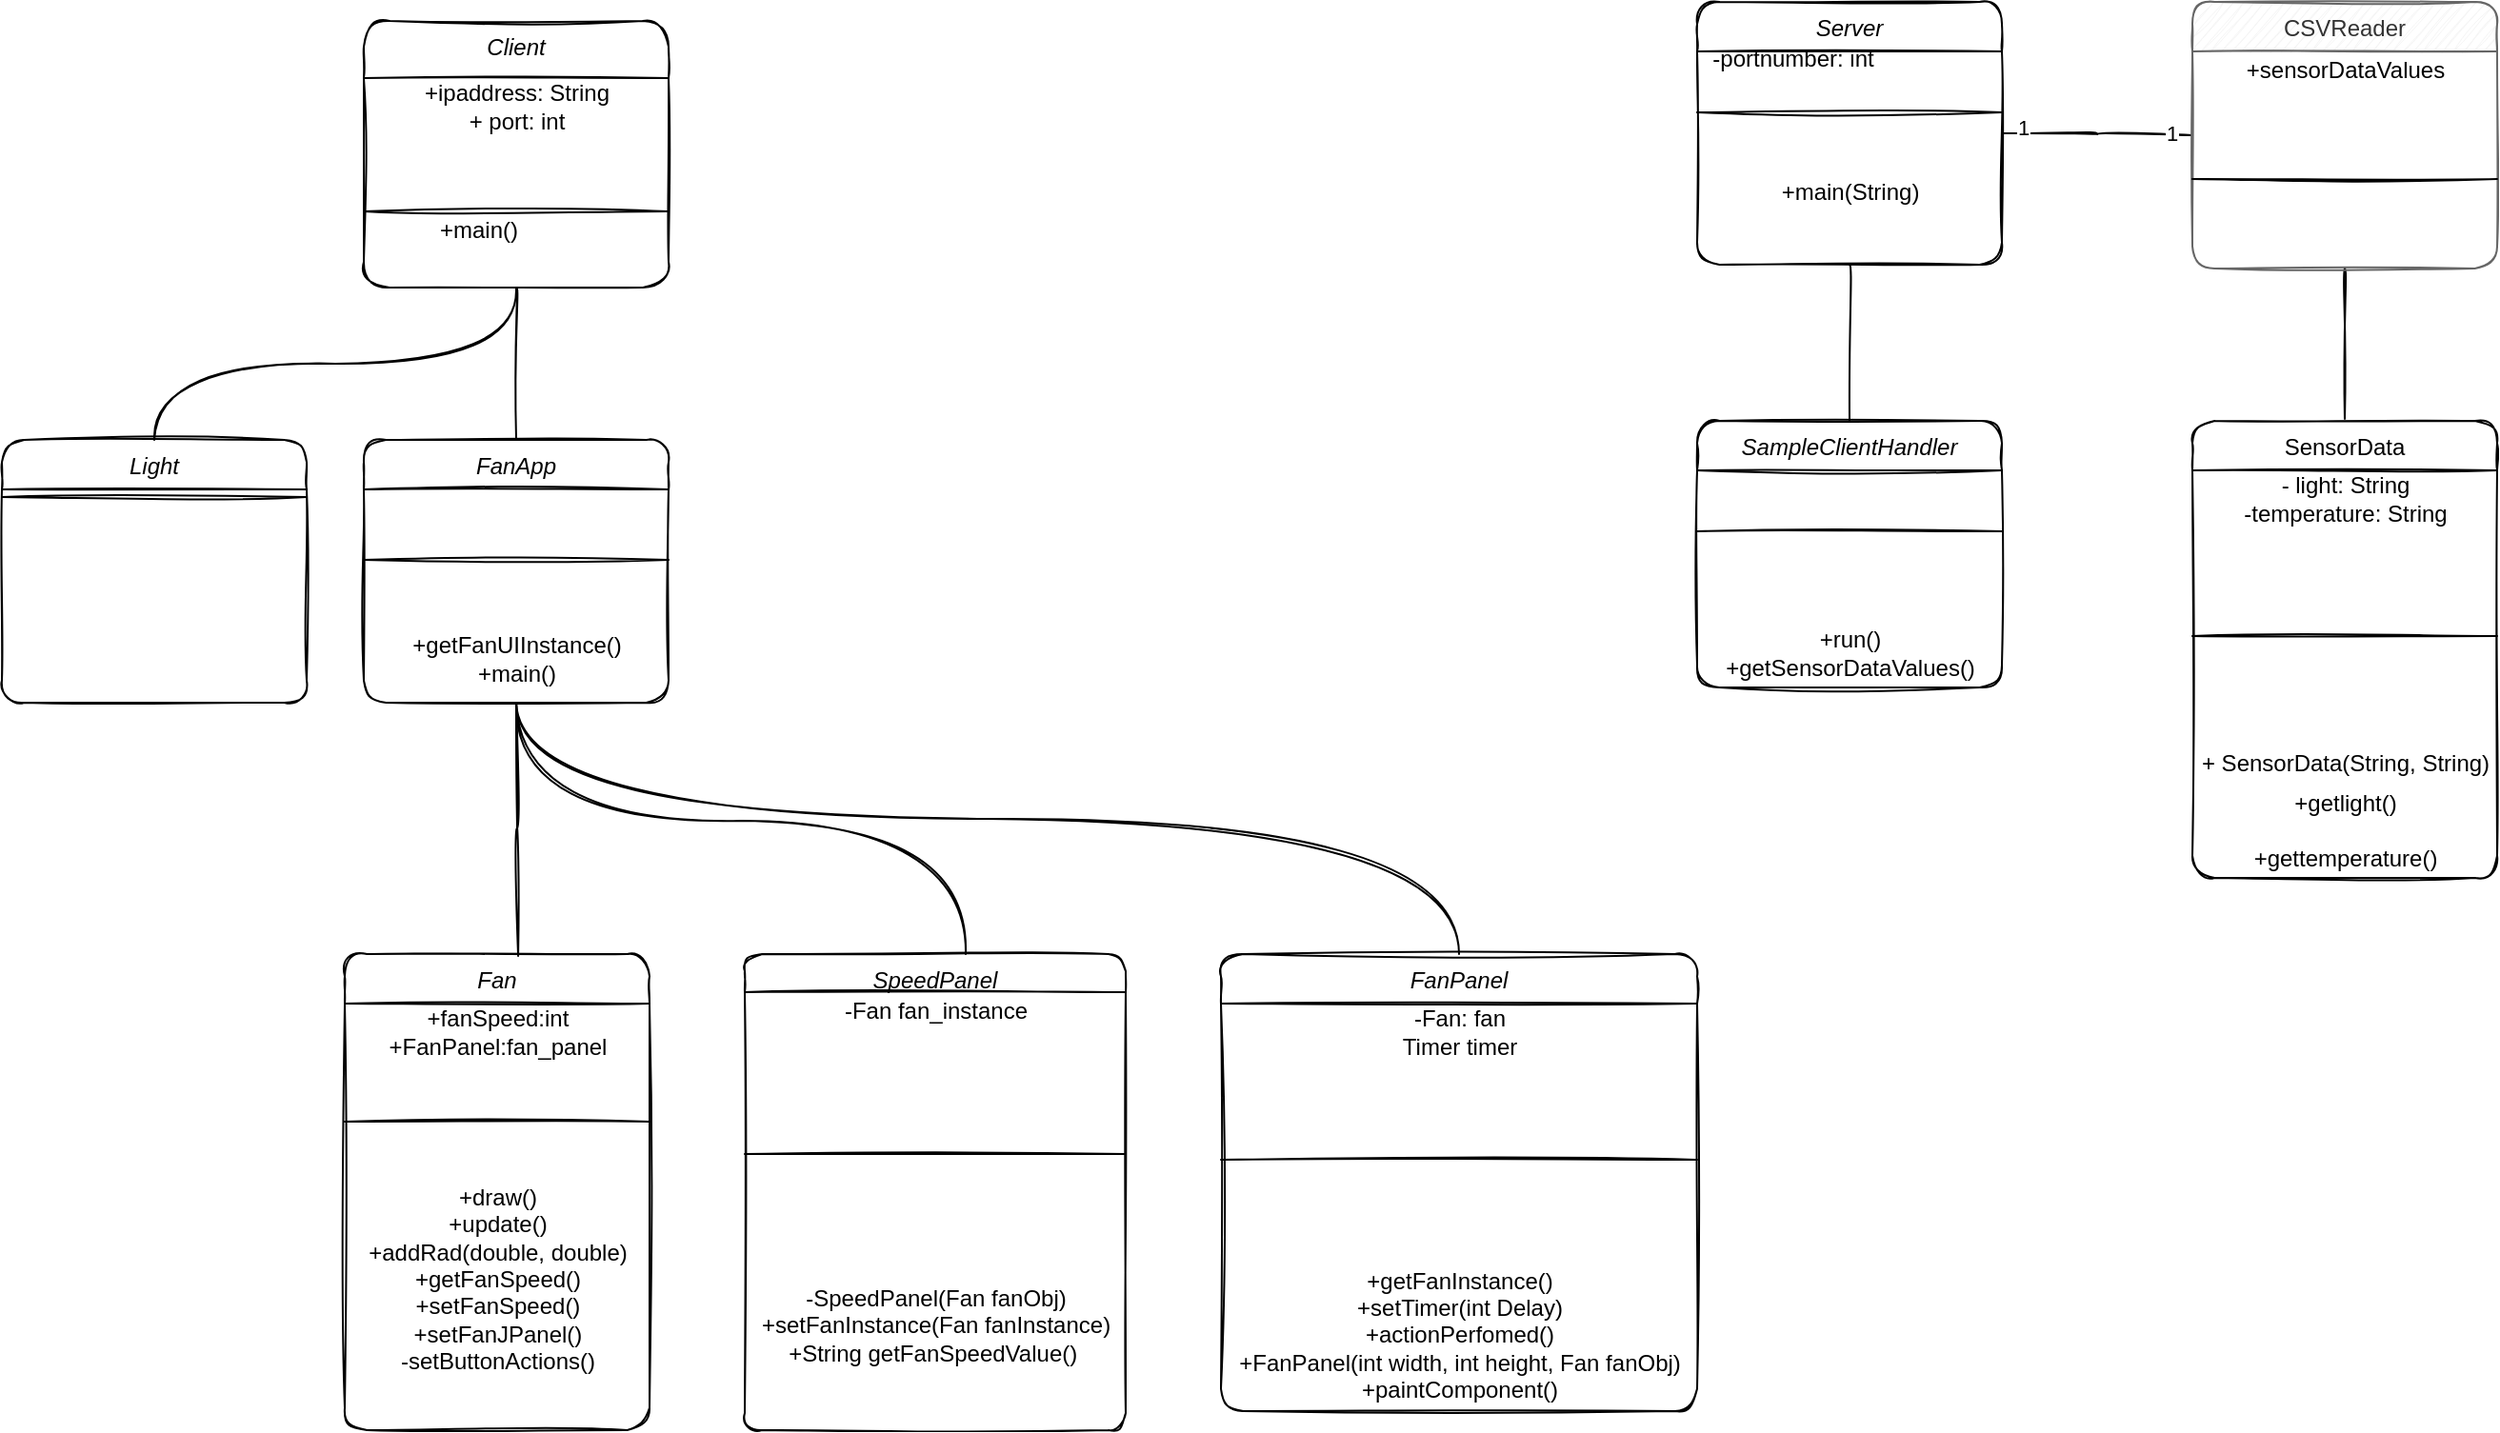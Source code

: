 <mxfile version="14.3.0" type="device"><diagram id="C5RBs43oDa-KdzZeNtuy" name="Page-1"><mxGraphModel dx="868" dy="450" grid="1" gridSize="10" guides="1" tooltips="1" connect="1" arrows="1" fold="1" page="1" pageScale="1" pageWidth="2336" pageHeight="1654" math="0" shadow="0"><root><mxCell id="WIyWlLk6GJQsqaUBKTNV-0"/><mxCell id="WIyWlLk6GJQsqaUBKTNV-1" parent="WIyWlLk6GJQsqaUBKTNV-0"/><mxCell id="BXdgE3QPO_ecRr4hGC5R-14" style="edgeStyle=orthogonalEdgeStyle;orthogonalLoop=1;jettySize=auto;html=1;exitX=0.5;exitY=1;exitDx=0;exitDy=0;entryX=0.5;entryY=0;entryDx=0;entryDy=0;endArrow=none;endFill=0;sketch=1;curved=1;" parent="WIyWlLk6GJQsqaUBKTNV-1" source="zkfFHV4jXpPFQw0GAbJ--0" target="RQ8kX0omkbf9MoHo651G-7" edge="1"><mxGeometry relative="1" as="geometry"/></mxCell><mxCell id="BXdgE3QPO_ecRr4hGC5R-16" style="edgeStyle=orthogonalEdgeStyle;orthogonalLoop=1;jettySize=auto;html=1;exitX=1;exitY=0.5;exitDx=0;exitDy=0;entryX=0;entryY=0.5;entryDx=0;entryDy=0;endArrow=none;endFill=0;sketch=1;curved=1;" parent="WIyWlLk6GJQsqaUBKTNV-1" source="zkfFHV4jXpPFQw0GAbJ--0" target="zkfFHV4jXpPFQw0GAbJ--6" edge="1"><mxGeometry relative="1" as="geometry"/></mxCell><mxCell id="vq1-sN7M4bjysmp5Pr6_-0" value="1" style="edgeLabel;html=1;align=center;verticalAlign=middle;resizable=0;points=[];" vertex="1" connectable="0" parent="BXdgE3QPO_ecRr4hGC5R-16"><mxGeometry x="-0.782" y="3" relative="1" as="geometry"><mxPoint as="offset"/></mxGeometry></mxCell><mxCell id="vq1-sN7M4bjysmp5Pr6_-1" value="1" style="edgeLabel;html=1;align=center;verticalAlign=middle;resizable=0;points=[];" vertex="1" connectable="0" parent="BXdgE3QPO_ecRr4hGC5R-16"><mxGeometry x="0.782" y="1" relative="1" as="geometry"><mxPoint as="offset"/></mxGeometry></mxCell><mxCell id="zkfFHV4jXpPFQw0GAbJ--0" value="Server" style="swimlane;fontStyle=2;align=center;verticalAlign=top;childLayout=stackLayout;horizontal=1;startSize=26;horizontalStack=0;resizeParent=1;resizeLast=0;collapsible=1;marginBottom=0;shadow=0;strokeWidth=1;rounded=1;sketch=1;" parent="WIyWlLk6GJQsqaUBKTNV-1" vertex="1"><mxGeometry x="1100" y="90" width="160" height="138" as="geometry"><mxRectangle x="230" y="140" width="160" height="26" as="alternateBounds"/></mxGeometry></mxCell><mxCell id="zkfFHV4jXpPFQw0GAbJ--4" value="" style="line;html=1;strokeWidth=1;align=left;verticalAlign=middle;spacingTop=-1;spacingLeft=3;spacingRight=3;rotatable=0;labelPosition=right;points=[];portConstraint=eastwest;rounded=1;sketch=1;" parent="zkfFHV4jXpPFQw0GAbJ--0" vertex="1"><mxGeometry y="26" width="160" height="64" as="geometry"/></mxCell><mxCell id="RQ8kX0omkbf9MoHo651G-6" value="+main(String)" style="text;html=1;align=center;verticalAlign=middle;resizable=0;points=[];autosize=1;rounded=1;sketch=1;" parent="zkfFHV4jXpPFQw0GAbJ--0" vertex="1"><mxGeometry y="90" width="160" height="20" as="geometry"/></mxCell><mxCell id="BXdgE3QPO_ecRr4hGC5R-17" style="edgeStyle=orthogonalEdgeStyle;orthogonalLoop=1;jettySize=auto;html=1;exitX=0.5;exitY=1;exitDx=0;exitDy=0;entryX=0.5;entryY=0;entryDx=0;entryDy=0;endArrow=none;endFill=0;sketch=1;curved=1;" parent="WIyWlLk6GJQsqaUBKTNV-1" source="zkfFHV4jXpPFQw0GAbJ--6" target="YZ74uDOEiL5BSaswrmSE-0" edge="1"><mxGeometry relative="1" as="geometry"/></mxCell><mxCell id="zkfFHV4jXpPFQw0GAbJ--6" value="CSVReader" style="swimlane;fontStyle=0;align=center;verticalAlign=top;childLayout=stackLayout;horizontal=1;startSize=26;horizontalStack=0;resizeParent=1;resizeLast=0;collapsible=1;marginBottom=0;shadow=0;strokeWidth=1;rounded=1;sketch=1;fillColor=#f5f5f5;strokeColor=#666666;fontColor=#333333;" parent="WIyWlLk6GJQsqaUBKTNV-1" vertex="1"><mxGeometry x="1360" y="90" width="160" height="140" as="geometry"><mxRectangle x="130" y="380" width="160" height="26" as="alternateBounds"/></mxGeometry></mxCell><mxCell id="RQ8kX0omkbf9MoHo651G-4" value="+sensorDataValues" style="text;html=1;align=center;verticalAlign=middle;resizable=0;points=[];autosize=1;rounded=1;sketch=1;" parent="zkfFHV4jXpPFQw0GAbJ--6" vertex="1"><mxGeometry y="26" width="160" height="20" as="geometry"/></mxCell><mxCell id="zkfFHV4jXpPFQw0GAbJ--9" value="" style="line;html=1;strokeWidth=1;align=left;verticalAlign=middle;spacingTop=-1;spacingLeft=3;spacingRight=3;rotatable=0;labelPosition=right;points=[];portConstraint=eastwest;rounded=1;sketch=1;" parent="zkfFHV4jXpPFQw0GAbJ--6" vertex="1"><mxGeometry y="46" width="160" height="94" as="geometry"/></mxCell><mxCell id="YZ74uDOEiL5BSaswrmSE-0" value="SensorData" style="swimlane;fontStyle=0;align=center;verticalAlign=top;childLayout=stackLayout;horizontal=1;startSize=26;horizontalStack=0;resizeParent=1;resizeLast=0;collapsible=1;marginBottom=0;shadow=0;strokeWidth=1;rounded=1;sketch=1;" parent="WIyWlLk6GJQsqaUBKTNV-1" vertex="1"><mxGeometry x="1360" y="310" width="160" height="240" as="geometry"><mxRectangle x="130" y="380" width="160" height="26" as="alternateBounds"/></mxGeometry></mxCell><mxCell id="RQ8kX0omkbf9MoHo651G-1" value="- light: String&lt;br&gt;-temperature: String" style="text;html=1;align=center;verticalAlign=middle;resizable=0;points=[];autosize=1;rounded=1;sketch=1;" parent="YZ74uDOEiL5BSaswrmSE-0" vertex="1"><mxGeometry y="26" width="160" height="30" as="geometry"/></mxCell><mxCell id="YZ74uDOEiL5BSaswrmSE-3" value="" style="line;html=1;strokeWidth=1;align=left;verticalAlign=middle;spacingTop=-1;spacingLeft=3;spacingRight=3;rotatable=0;labelPosition=right;points=[];portConstraint=eastwest;rounded=1;sketch=1;" parent="YZ74uDOEiL5BSaswrmSE-0" vertex="1"><mxGeometry y="56" width="160" height="114" as="geometry"/></mxCell><mxCell id="RQ8kX0omkbf9MoHo651G-2" value="+ SensorData(String, String)" style="text;html=1;align=center;verticalAlign=middle;resizable=0;points=[];autosize=1;rounded=1;sketch=1;" parent="YZ74uDOEiL5BSaswrmSE-0" vertex="1"><mxGeometry y="170" width="160" height="20" as="geometry"/></mxCell><mxCell id="RQ8kX0omkbf9MoHo651G-3" value="+getlight()&lt;br&gt;&lt;br&gt;+gettemperature()" style="text;html=1;align=center;verticalAlign=middle;resizable=0;points=[];autosize=1;rounded=1;sketch=1;" parent="YZ74uDOEiL5BSaswrmSE-0" vertex="1"><mxGeometry y="190" width="160" height="50" as="geometry"/></mxCell><mxCell id="7uC_fJVNezRuHbQ3IapQ-4" style="edgeStyle=orthogonalEdgeStyle;orthogonalLoop=1;jettySize=auto;html=1;exitX=0.5;exitY=1;exitDx=0;exitDy=0;entryX=0.5;entryY=0;entryDx=0;entryDy=0;endArrow=none;endFill=0;sketch=1;curved=1;" parent="WIyWlLk6GJQsqaUBKTNV-1" source="YZ74uDOEiL5BSaswrmSE-6" target="RQ8kX0omkbf9MoHo651G-15" edge="1"><mxGeometry relative="1" as="geometry"/></mxCell><mxCell id="7uC_fJVNezRuHbQ3IapQ-5" style="edgeStyle=orthogonalEdgeStyle;orthogonalLoop=1;jettySize=auto;html=1;exitX=0.5;exitY=1;exitDx=0;exitDy=0;entryX=0.5;entryY=0;entryDx=0;entryDy=0;endArrow=none;endFill=0;sketch=1;curved=1;" parent="WIyWlLk6GJQsqaUBKTNV-1" source="YZ74uDOEiL5BSaswrmSE-6" target="YZ74uDOEiL5BSaswrmSE-12" edge="1"><mxGeometry relative="1" as="geometry"/></mxCell><mxCell id="YZ74uDOEiL5BSaswrmSE-6" value="Client" style="swimlane;fontStyle=2;align=center;verticalAlign=top;childLayout=stackLayout;horizontal=1;startSize=30;horizontalStack=0;resizeParent=1;resizeLast=0;collapsible=1;marginBottom=0;shadow=0;strokeWidth=1;rounded=1;sketch=1;" parent="WIyWlLk6GJQsqaUBKTNV-1" vertex="1"><mxGeometry x="400" y="100" width="160" height="140" as="geometry"><mxRectangle x="230" y="140" width="160" height="26" as="alternateBounds"/></mxGeometry></mxCell><mxCell id="RQ8kX0omkbf9MoHo651G-11" value="+ipaddress: String&lt;br&gt;+ port: int" style="text;html=1;align=center;verticalAlign=middle;resizable=0;points=[];autosize=1;rounded=1;sketch=1;" parent="YZ74uDOEiL5BSaswrmSE-6" vertex="1"><mxGeometry y="30" width="160" height="30" as="geometry"/></mxCell><mxCell id="YZ74uDOEiL5BSaswrmSE-10" value="" style="line;html=1;strokeWidth=1;align=left;verticalAlign=middle;spacingTop=-1;spacingLeft=3;spacingRight=3;rotatable=0;labelPosition=right;points=[];portConstraint=eastwest;rounded=1;sketch=1;" parent="YZ74uDOEiL5BSaswrmSE-6" vertex="1"><mxGeometry y="60" width="160" height="80" as="geometry"/></mxCell><mxCell id="YZ74uDOEiL5BSaswrmSE-12" value="Light" style="swimlane;fontStyle=2;align=center;verticalAlign=top;childLayout=stackLayout;horizontal=1;startSize=26;horizontalStack=0;resizeParent=1;resizeLast=0;collapsible=1;marginBottom=0;shadow=0;strokeWidth=1;rounded=1;sketch=1;" parent="WIyWlLk6GJQsqaUBKTNV-1" vertex="1"><mxGeometry x="210" y="320" width="160" height="138" as="geometry"><mxRectangle x="230" y="140" width="160" height="26" as="alternateBounds"/></mxGeometry></mxCell><mxCell id="YZ74uDOEiL5BSaswrmSE-16" value="" style="line;html=1;strokeWidth=1;align=left;verticalAlign=middle;spacingTop=-1;spacingLeft=3;spacingRight=3;rotatable=0;labelPosition=right;points=[];portConstraint=eastwest;rounded=1;sketch=1;" parent="YZ74uDOEiL5BSaswrmSE-12" vertex="1"><mxGeometry y="26" width="160" height="8" as="geometry"/></mxCell><mxCell id="YZ74uDOEiL5BSaswrmSE-18" value="Fan" style="swimlane;fontStyle=2;align=center;verticalAlign=top;childLayout=stackLayout;horizontal=1;startSize=26;horizontalStack=0;resizeParent=1;resizeLast=0;collapsible=1;marginBottom=0;shadow=0;strokeWidth=1;rounded=1;sketch=1;" parent="WIyWlLk6GJQsqaUBKTNV-1" vertex="1"><mxGeometry x="390" y="590" width="160" height="250" as="geometry"><mxRectangle x="230" y="140" width="160" height="26" as="alternateBounds"/></mxGeometry></mxCell><mxCell id="RQ8kX0omkbf9MoHo651G-14" value="+fanSpeed:int&lt;br&gt;+FanPanel:fan_panel" style="text;html=1;align=center;verticalAlign=middle;resizable=0;points=[];autosize=1;rounded=1;sketch=1;" parent="YZ74uDOEiL5BSaswrmSE-18" vertex="1"><mxGeometry y="26" width="160" height="30" as="geometry"/></mxCell><mxCell id="YZ74uDOEiL5BSaswrmSE-22" value="" style="line;html=1;strokeWidth=1;align=left;verticalAlign=middle;spacingTop=-1;spacingLeft=3;spacingRight=3;rotatable=0;labelPosition=right;points=[];portConstraint=eastwest;rounded=1;sketch=1;" parent="YZ74uDOEiL5BSaswrmSE-18" vertex="1"><mxGeometry y="56" width="160" height="64" as="geometry"/></mxCell><mxCell id="RQ8kX0omkbf9MoHo651G-13" value="+draw()&lt;br&gt;+update()&lt;br&gt;+addRad(double, double)&lt;br&gt;+getFanSpeed()&lt;br&gt;+setFanSpeed()&lt;br&gt;+setFanJPanel()&lt;br&gt;-setButtonActions()&lt;br&gt;&lt;br&gt;&lt;br&gt;" style="text;html=1;align=center;verticalAlign=middle;resizable=0;points=[];autosize=1;rounded=1;sketch=1;" parent="YZ74uDOEiL5BSaswrmSE-18" vertex="1"><mxGeometry y="120" width="160" height="130" as="geometry"/></mxCell><mxCell id="YZ74uDOEiL5BSaswrmSE-24" value="SpeedPanel" style="swimlane;fontStyle=2;align=center;verticalAlign=top;childLayout=stackLayout;horizontal=1;startSize=20;horizontalStack=0;resizeParent=1;resizeLast=0;collapsible=1;marginBottom=0;shadow=0;strokeWidth=1;rounded=1;sketch=1;" parent="WIyWlLk6GJQsqaUBKTNV-1" vertex="1"><mxGeometry x="600" y="590" width="200" height="250" as="geometry"><mxRectangle x="230" y="140" width="160" height="26" as="alternateBounds"/></mxGeometry></mxCell><mxCell id="RQ8kX0omkbf9MoHo651G-20" value="-Fan fan_instance" style="text;html=1;align=center;verticalAlign=middle;resizable=0;points=[];autosize=1;rounded=1;sketch=1;" parent="YZ74uDOEiL5BSaswrmSE-24" vertex="1"><mxGeometry y="20" width="200" height="20" as="geometry"/></mxCell><mxCell id="YZ74uDOEiL5BSaswrmSE-28" value="" style="line;html=1;strokeWidth=1;align=left;verticalAlign=middle;spacingTop=-1;spacingLeft=3;spacingRight=3;rotatable=0;labelPosition=right;points=[];portConstraint=eastwest;rounded=1;sketch=1;" parent="YZ74uDOEiL5BSaswrmSE-24" vertex="1"><mxGeometry y="40" width="200" height="130" as="geometry"/></mxCell><mxCell id="RQ8kX0omkbf9MoHo651G-21" value="-SpeedPanel(Fan fanObj)&lt;br&gt;+setFanInstance(Fan fanInstance)&lt;br&gt;+String getFanSpeedValue()&amp;nbsp;" style="text;html=1;align=center;verticalAlign=middle;resizable=0;points=[];autosize=1;rounded=1;sketch=1;" parent="YZ74uDOEiL5BSaswrmSE-24" vertex="1"><mxGeometry y="170" width="200" height="50" as="geometry"/></mxCell><mxCell id="YZ74uDOEiL5BSaswrmSE-30" value="FanPanel" style="swimlane;fontStyle=2;align=center;verticalAlign=top;childLayout=stackLayout;horizontal=1;startSize=26;horizontalStack=0;resizeParent=1;resizeLast=0;collapsible=1;marginBottom=0;shadow=0;strokeWidth=1;rounded=1;sketch=1;" parent="WIyWlLk6GJQsqaUBKTNV-1" vertex="1"><mxGeometry x="850" y="590" width="250" height="240" as="geometry"><mxRectangle x="230" y="140" width="160" height="26" as="alternateBounds"/></mxGeometry></mxCell><mxCell id="RQ8kX0omkbf9MoHo651G-19" value="-Fan: fan&lt;br&gt;Timer timer" style="text;html=1;align=center;verticalAlign=middle;resizable=0;points=[];autosize=1;rounded=1;sketch=1;" parent="YZ74uDOEiL5BSaswrmSE-30" vertex="1"><mxGeometry y="26" width="250" height="30" as="geometry"/></mxCell><mxCell id="YZ74uDOEiL5BSaswrmSE-34" value="" style="line;html=1;strokeWidth=1;align=left;verticalAlign=middle;spacingTop=-1;spacingLeft=3;spacingRight=3;rotatable=0;labelPosition=right;points=[];portConstraint=eastwest;rounded=1;sketch=1;" parent="YZ74uDOEiL5BSaswrmSE-30" vertex="1"><mxGeometry y="56" width="250" height="104" as="geometry"/></mxCell><mxCell id="RQ8kX0omkbf9MoHo651G-18" value="+getFanInstance()&lt;br&gt;+setTimer(int Delay)&lt;br&gt;+actionPerfomed()&lt;br&gt;+FanPanel(int width, int height, Fan fanObj)&lt;br&gt;+paintComponent()" style="text;html=1;align=center;verticalAlign=middle;resizable=0;points=[];autosize=1;rounded=1;sketch=1;" parent="YZ74uDOEiL5BSaswrmSE-30" vertex="1"><mxGeometry y="160" width="250" height="80" as="geometry"/></mxCell><mxCell id="RQ8kX0omkbf9MoHo651G-5" value="-portnumber: int" style="text;html=1;align=center;verticalAlign=middle;resizable=0;points=[];autosize=1;rounded=1;sketch=1;" parent="WIyWlLk6GJQsqaUBKTNV-1" vertex="1"><mxGeometry x="1100" y="110" width="100" height="20" as="geometry"/></mxCell><mxCell id="RQ8kX0omkbf9MoHo651G-7" value="SampleClientHandler" style="swimlane;fontStyle=2;align=center;verticalAlign=top;childLayout=stackLayout;horizontal=1;startSize=26;horizontalStack=0;resizeParent=1;resizeLast=0;collapsible=1;marginBottom=0;shadow=0;strokeWidth=1;rounded=1;sketch=1;" parent="WIyWlLk6GJQsqaUBKTNV-1" vertex="1"><mxGeometry x="1100" y="310" width="160" height="140" as="geometry"><mxRectangle x="230" y="140" width="160" height="26" as="alternateBounds"/></mxGeometry></mxCell><mxCell id="RQ8kX0omkbf9MoHo651G-8" value="" style="line;html=1;strokeWidth=1;align=left;verticalAlign=middle;spacingTop=-1;spacingLeft=3;spacingRight=3;rotatable=0;labelPosition=right;points=[];portConstraint=eastwest;rounded=1;sketch=1;" parent="RQ8kX0omkbf9MoHo651G-7" vertex="1"><mxGeometry y="26" width="160" height="64" as="geometry"/></mxCell><mxCell id="RQ8kX0omkbf9MoHo651G-9" value="&lt;br&gt;+run()&lt;br&gt;+getSensorDataValues()" style="text;html=1;align=center;verticalAlign=middle;resizable=0;points=[];autosize=1;rounded=1;sketch=1;" parent="RQ8kX0omkbf9MoHo651G-7" vertex="1"><mxGeometry y="90" width="160" height="50" as="geometry"/></mxCell><mxCell id="RQ8kX0omkbf9MoHo651G-12" value="+main()" style="text;html=1;align=center;verticalAlign=middle;resizable=0;points=[];autosize=1;rounded=1;sketch=1;" parent="WIyWlLk6GJQsqaUBKTNV-1" vertex="1"><mxGeometry x="430" y="200" width="60" height="20" as="geometry"/></mxCell><mxCell id="7uC_fJVNezRuHbQ3IapQ-1" style="edgeStyle=orthogonalEdgeStyle;orthogonalLoop=1;jettySize=auto;html=1;exitX=0.5;exitY=1;exitDx=0;exitDy=0;entryX=0.5;entryY=0;entryDx=0;entryDy=0;endArrow=none;endFill=0;sketch=1;curved=1;" parent="WIyWlLk6GJQsqaUBKTNV-1" source="RQ8kX0omkbf9MoHo651G-15" target="YZ74uDOEiL5BSaswrmSE-30" edge="1"><mxGeometry relative="1" as="geometry"><Array as="points"><mxPoint x="480" y="519"/><mxPoint x="975" y="519"/></Array></mxGeometry></mxCell><mxCell id="7uC_fJVNezRuHbQ3IapQ-2" style="edgeStyle=orthogonalEdgeStyle;orthogonalLoop=1;jettySize=auto;html=1;exitX=0.5;exitY=1;exitDx=0;exitDy=0;entryX=0.569;entryY=0.004;entryDx=0;entryDy=0;entryPerimeter=0;endArrow=none;endFill=0;sketch=1;curved=1;" parent="WIyWlLk6GJQsqaUBKTNV-1" source="RQ8kX0omkbf9MoHo651G-15" target="YZ74uDOEiL5BSaswrmSE-18" edge="1"><mxGeometry relative="1" as="geometry"/></mxCell><mxCell id="7uC_fJVNezRuHbQ3IapQ-3" style="edgeStyle=orthogonalEdgeStyle;orthogonalLoop=1;jettySize=auto;html=1;exitX=0.5;exitY=1;exitDx=0;exitDy=0;endArrow=none;endFill=0;entryX=0.58;entryY=0;entryDx=0;entryDy=0;entryPerimeter=0;sketch=1;curved=1;" parent="WIyWlLk6GJQsqaUBKTNV-1" source="RQ8kX0omkbf9MoHo651G-15" target="YZ74uDOEiL5BSaswrmSE-24" edge="1"><mxGeometry relative="1" as="geometry"><mxPoint x="720" y="580" as="targetPoint"/><Array as="points"><mxPoint x="480" y="520"/><mxPoint x="716" y="520"/></Array></mxGeometry></mxCell><mxCell id="RQ8kX0omkbf9MoHo651G-15" value="FanApp" style="swimlane;fontStyle=2;align=center;verticalAlign=top;childLayout=stackLayout;horizontal=1;startSize=26;horizontalStack=0;resizeParent=1;resizeLast=0;collapsible=1;marginBottom=0;shadow=0;strokeWidth=1;rounded=1;sketch=1;" parent="WIyWlLk6GJQsqaUBKTNV-1" vertex="1"><mxGeometry x="400" y="320" width="160" height="138" as="geometry"><mxRectangle x="230" y="140" width="160" height="26" as="alternateBounds"/></mxGeometry></mxCell><mxCell id="RQ8kX0omkbf9MoHo651G-16" value="" style="line;html=1;strokeWidth=1;align=left;verticalAlign=middle;spacingTop=-1;spacingLeft=3;spacingRight=3;rotatable=0;labelPosition=right;points=[];portConstraint=eastwest;rounded=1;sketch=1;" parent="RQ8kX0omkbf9MoHo651G-15" vertex="1"><mxGeometry y="26" width="160" height="74" as="geometry"/></mxCell><mxCell id="RQ8kX0omkbf9MoHo651G-17" value="+getFanUIInstance()&lt;br&gt;+main()" style="text;html=1;align=center;verticalAlign=middle;resizable=0;points=[];autosize=1;rounded=1;sketch=1;" parent="RQ8kX0omkbf9MoHo651G-15" vertex="1"><mxGeometry y="100" width="160" height="30" as="geometry"/></mxCell></root></mxGraphModel></diagram></mxfile>